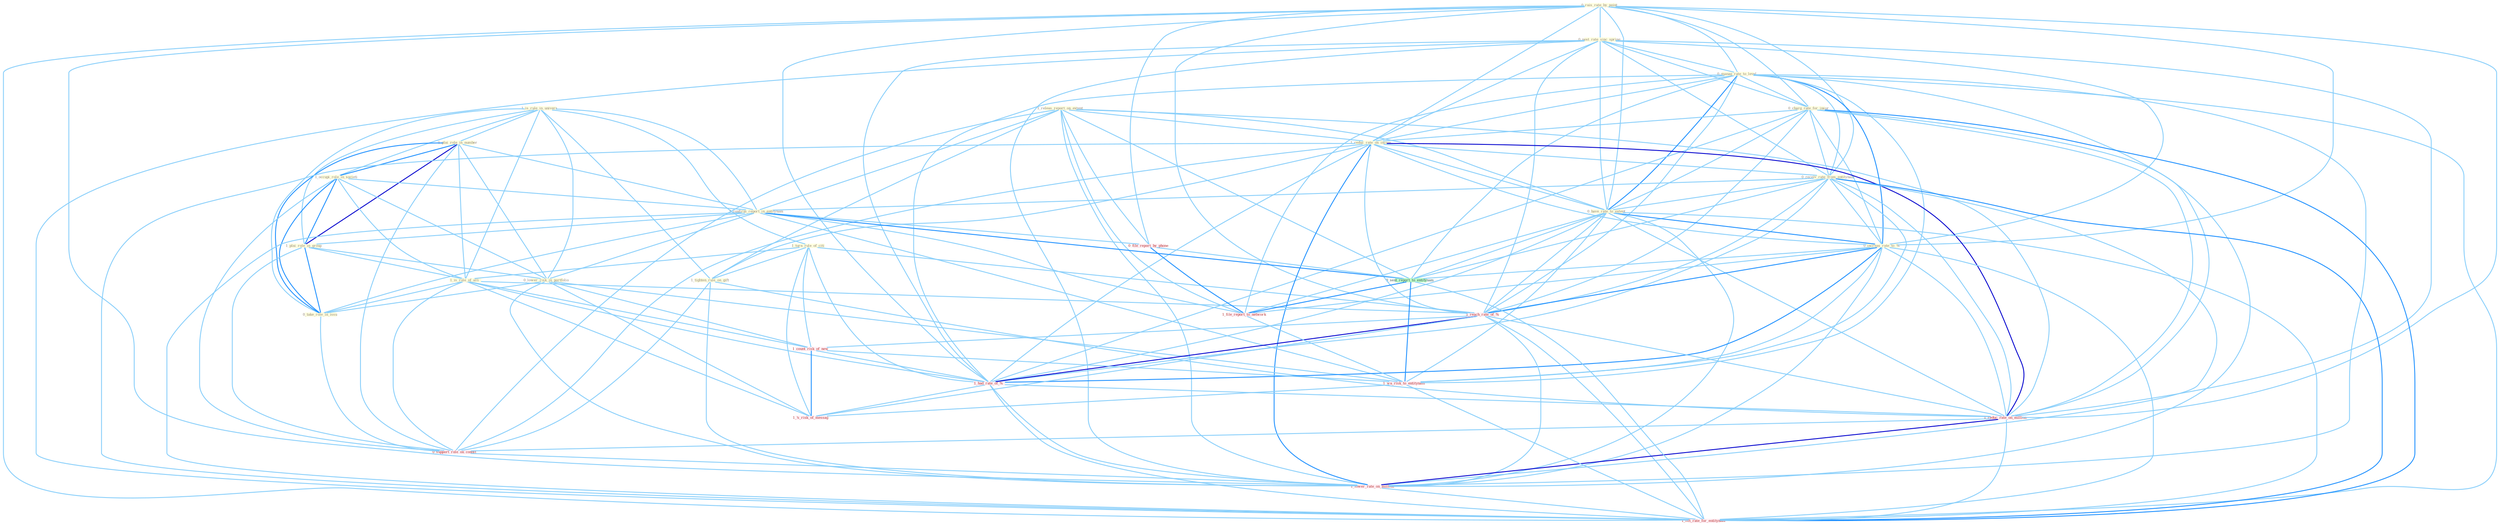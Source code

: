 Graph G{ 
    node
    [shape=polygon,style=filled,width=.5,height=.06,color="#BDFCC9",fixedsize=true,fontsize=4,
    fontcolor="#2f4f4f"];
    {node
    [color="#ffffe0", fontcolor="#8b7d6b"] "1_is_rule_in_univers " "0_rais_rate_by_point " "1_plai_role_in_number " "0_post_rate_sinc_spring " "1_releas_report_on_extent " "0_manag_rate_to_level " "0_charg_rate_for_insur " "1_occupi_role_in_societi " "1_turn_rule_of_citi " "1_reduc_rate_on_incom " "0_receiv_rate_from_entitynam " "0_have_rate_to_extent " "1_tighten_rule_on_gift " "1_confirm_report_in_entitynam " "1_plai_role_in_group " "1_is_role_of_alli " "0_lower_risk_in_portfolio " "0_increas_rate_to_% " "0_take_role_in_issu "}
{node [color="#fff0f5", fontcolor="#b22222"] "1_reach_rate_of_% " "0_file_report_by_phone " "1_count_risk_of_new " "1_had_rate_of_% " "1_file_report_to_network " "1_reduc_rate_on_million " "1_wa_risk_to_entitynam " "0_support_role_on_condit " "1_'s_risk_of_messag " "1_lower_rate_on_million " "1_lift_rate_for_entitynam "}
edge [color="#B0E2FF"];

	"1_is_rule_in_univers " -- "1_plai_role_in_number " [w="1", color="#87cefa" ];
	"1_is_rule_in_univers " -- "1_occupi_role_in_societi " [w="1", color="#87cefa" ];
	"1_is_rule_in_univers " -- "1_turn_rule_of_citi " [w="1", color="#87cefa" ];
	"1_is_rule_in_univers " -- "1_tighten_rule_on_gift " [w="1", color="#87cefa" ];
	"1_is_rule_in_univers " -- "1_confirm_report_in_entitynam " [w="1", color="#87cefa" ];
	"1_is_rule_in_univers " -- "1_plai_role_in_group " [w="1", color="#87cefa" ];
	"1_is_rule_in_univers " -- "1_is_role_of_alli " [w="1", color="#87cefa" ];
	"1_is_rule_in_univers " -- "0_lower_risk_in_portfolio " [w="1", color="#87cefa" ];
	"1_is_rule_in_univers " -- "0_take_role_in_issu " [w="1", color="#87cefa" ];
	"0_rais_rate_by_point " -- "0_post_rate_sinc_spring " [w="1", color="#87cefa" ];
	"0_rais_rate_by_point " -- "0_manag_rate_to_level " [w="1", color="#87cefa" ];
	"0_rais_rate_by_point " -- "0_charg_rate_for_insur " [w="1", color="#87cefa" ];
	"0_rais_rate_by_point " -- "1_reduc_rate_on_incom " [w="1", color="#87cefa" ];
	"0_rais_rate_by_point " -- "0_receiv_rate_from_entitynam " [w="1", color="#87cefa" ];
	"0_rais_rate_by_point " -- "0_have_rate_to_extent " [w="1", color="#87cefa" ];
	"0_rais_rate_by_point " -- "0_increas_rate_to_% " [w="1", color="#87cefa" ];
	"0_rais_rate_by_point " -- "1_reach_rate_of_% " [w="1", color="#87cefa" ];
	"0_rais_rate_by_point " -- "0_file_report_by_phone " [w="1", color="#87cefa" ];
	"0_rais_rate_by_point " -- "1_had_rate_of_% " [w="1", color="#87cefa" ];
	"0_rais_rate_by_point " -- "1_reduc_rate_on_million " [w="1", color="#87cefa" ];
	"0_rais_rate_by_point " -- "1_lower_rate_on_million " [w="1", color="#87cefa" ];
	"0_rais_rate_by_point " -- "1_lift_rate_for_entitynam " [w="1", color="#87cefa" ];
	"1_plai_role_in_number " -- "1_occupi_role_in_societi " [w="2", color="#1e90ff" , len=0.8];
	"1_plai_role_in_number " -- "1_confirm_report_in_entitynam " [w="1", color="#87cefa" ];
	"1_plai_role_in_number " -- "1_plai_role_in_group " [w="3", color="#0000cd" , len=0.6];
	"1_plai_role_in_number " -- "1_is_role_of_alli " [w="1", color="#87cefa" ];
	"1_plai_role_in_number " -- "0_lower_risk_in_portfolio " [w="1", color="#87cefa" ];
	"1_plai_role_in_number " -- "0_take_role_in_issu " [w="2", color="#1e90ff" , len=0.8];
	"1_plai_role_in_number " -- "0_support_role_on_condit " [w="1", color="#87cefa" ];
	"0_post_rate_sinc_spring " -- "0_manag_rate_to_level " [w="1", color="#87cefa" ];
	"0_post_rate_sinc_spring " -- "0_charg_rate_for_insur " [w="1", color="#87cefa" ];
	"0_post_rate_sinc_spring " -- "1_reduc_rate_on_incom " [w="1", color="#87cefa" ];
	"0_post_rate_sinc_spring " -- "0_receiv_rate_from_entitynam " [w="1", color="#87cefa" ];
	"0_post_rate_sinc_spring " -- "0_have_rate_to_extent " [w="1", color="#87cefa" ];
	"0_post_rate_sinc_spring " -- "0_increas_rate_to_% " [w="1", color="#87cefa" ];
	"0_post_rate_sinc_spring " -- "1_reach_rate_of_% " [w="1", color="#87cefa" ];
	"0_post_rate_sinc_spring " -- "1_had_rate_of_% " [w="1", color="#87cefa" ];
	"0_post_rate_sinc_spring " -- "1_reduc_rate_on_million " [w="1", color="#87cefa" ];
	"0_post_rate_sinc_spring " -- "1_lower_rate_on_million " [w="1", color="#87cefa" ];
	"0_post_rate_sinc_spring " -- "1_lift_rate_for_entitynam " [w="1", color="#87cefa" ];
	"1_releas_report_on_extent " -- "1_reduc_rate_on_incom " [w="1", color="#87cefa" ];
	"1_releas_report_on_extent " -- "0_have_rate_to_extent " [w="1", color="#87cefa" ];
	"1_releas_report_on_extent " -- "1_tighten_rule_on_gift " [w="1", color="#87cefa" ];
	"1_releas_report_on_extent " -- "1_confirm_report_in_entitynam " [w="1", color="#87cefa" ];
	"1_releas_report_on_extent " -- "0_file_report_by_phone " [w="1", color="#87cefa" ];
	"1_releas_report_on_extent " -- "0_sent_report_to_entitynam " [w="1", color="#87cefa" ];
	"1_releas_report_on_extent " -- "1_file_report_to_network " [w="1", color="#87cefa" ];
	"1_releas_report_on_extent " -- "1_reduc_rate_on_million " [w="1", color="#87cefa" ];
	"1_releas_report_on_extent " -- "0_support_role_on_condit " [w="1", color="#87cefa" ];
	"1_releas_report_on_extent " -- "1_lower_rate_on_million " [w="1", color="#87cefa" ];
	"0_manag_rate_to_level " -- "0_charg_rate_for_insur " [w="1", color="#87cefa" ];
	"0_manag_rate_to_level " -- "1_reduc_rate_on_incom " [w="1", color="#87cefa" ];
	"0_manag_rate_to_level " -- "0_receiv_rate_from_entitynam " [w="1", color="#87cefa" ];
	"0_manag_rate_to_level " -- "0_have_rate_to_extent " [w="2", color="#1e90ff" , len=0.8];
	"0_manag_rate_to_level " -- "0_increas_rate_to_% " [w="2", color="#1e90ff" , len=0.8];
	"0_manag_rate_to_level " -- "1_reach_rate_of_% " [w="1", color="#87cefa" ];
	"0_manag_rate_to_level " -- "1_had_rate_of_% " [w="1", color="#87cefa" ];
	"0_manag_rate_to_level " -- "0_sent_report_to_entitynam " [w="1", color="#87cefa" ];
	"0_manag_rate_to_level " -- "1_file_report_to_network " [w="1", color="#87cefa" ];
	"0_manag_rate_to_level " -- "1_reduc_rate_on_million " [w="1", color="#87cefa" ];
	"0_manag_rate_to_level " -- "1_wa_risk_to_entitynam " [w="1", color="#87cefa" ];
	"0_manag_rate_to_level " -- "1_lower_rate_on_million " [w="1", color="#87cefa" ];
	"0_manag_rate_to_level " -- "1_lift_rate_for_entitynam " [w="1", color="#87cefa" ];
	"0_charg_rate_for_insur " -- "1_reduc_rate_on_incom " [w="1", color="#87cefa" ];
	"0_charg_rate_for_insur " -- "0_receiv_rate_from_entitynam " [w="1", color="#87cefa" ];
	"0_charg_rate_for_insur " -- "0_have_rate_to_extent " [w="1", color="#87cefa" ];
	"0_charg_rate_for_insur " -- "0_increas_rate_to_% " [w="1", color="#87cefa" ];
	"0_charg_rate_for_insur " -- "1_reach_rate_of_% " [w="1", color="#87cefa" ];
	"0_charg_rate_for_insur " -- "1_had_rate_of_% " [w="1", color="#87cefa" ];
	"0_charg_rate_for_insur " -- "1_reduc_rate_on_million " [w="1", color="#87cefa" ];
	"0_charg_rate_for_insur " -- "1_lower_rate_on_million " [w="1", color="#87cefa" ];
	"0_charg_rate_for_insur " -- "1_lift_rate_for_entitynam " [w="2", color="#1e90ff" , len=0.8];
	"1_occupi_role_in_societi " -- "1_confirm_report_in_entitynam " [w="1", color="#87cefa" ];
	"1_occupi_role_in_societi " -- "1_plai_role_in_group " [w="2", color="#1e90ff" , len=0.8];
	"1_occupi_role_in_societi " -- "1_is_role_of_alli " [w="1", color="#87cefa" ];
	"1_occupi_role_in_societi " -- "0_lower_risk_in_portfolio " [w="1", color="#87cefa" ];
	"1_occupi_role_in_societi " -- "0_take_role_in_issu " [w="2", color="#1e90ff" , len=0.8];
	"1_occupi_role_in_societi " -- "0_support_role_on_condit " [w="1", color="#87cefa" ];
	"1_turn_rule_of_citi " -- "1_tighten_rule_on_gift " [w="1", color="#87cefa" ];
	"1_turn_rule_of_citi " -- "1_is_role_of_alli " [w="1", color="#87cefa" ];
	"1_turn_rule_of_citi " -- "1_reach_rate_of_% " [w="1", color="#87cefa" ];
	"1_turn_rule_of_citi " -- "1_count_risk_of_new " [w="1", color="#87cefa" ];
	"1_turn_rule_of_citi " -- "1_had_rate_of_% " [w="1", color="#87cefa" ];
	"1_turn_rule_of_citi " -- "1_'s_risk_of_messag " [w="1", color="#87cefa" ];
	"1_reduc_rate_on_incom " -- "0_receiv_rate_from_entitynam " [w="1", color="#87cefa" ];
	"1_reduc_rate_on_incom " -- "0_have_rate_to_extent " [w="1", color="#87cefa" ];
	"1_reduc_rate_on_incom " -- "1_tighten_rule_on_gift " [w="1", color="#87cefa" ];
	"1_reduc_rate_on_incom " -- "0_increas_rate_to_% " [w="1", color="#87cefa" ];
	"1_reduc_rate_on_incom " -- "1_reach_rate_of_% " [w="1", color="#87cefa" ];
	"1_reduc_rate_on_incom " -- "1_had_rate_of_% " [w="1", color="#87cefa" ];
	"1_reduc_rate_on_incom " -- "1_reduc_rate_on_million " [w="3", color="#0000cd" , len=0.6];
	"1_reduc_rate_on_incom " -- "0_support_role_on_condit " [w="1", color="#87cefa" ];
	"1_reduc_rate_on_incom " -- "1_lower_rate_on_million " [w="2", color="#1e90ff" , len=0.8];
	"1_reduc_rate_on_incom " -- "1_lift_rate_for_entitynam " [w="1", color="#87cefa" ];
	"0_receiv_rate_from_entitynam " -- "0_have_rate_to_extent " [w="1", color="#87cefa" ];
	"0_receiv_rate_from_entitynam " -- "1_confirm_report_in_entitynam " [w="1", color="#87cefa" ];
	"0_receiv_rate_from_entitynam " -- "0_increas_rate_to_% " [w="1", color="#87cefa" ];
	"0_receiv_rate_from_entitynam " -- "1_reach_rate_of_% " [w="1", color="#87cefa" ];
	"0_receiv_rate_from_entitynam " -- "1_had_rate_of_% " [w="1", color="#87cefa" ];
	"0_receiv_rate_from_entitynam " -- "0_sent_report_to_entitynam " [w="1", color="#87cefa" ];
	"0_receiv_rate_from_entitynam " -- "1_reduc_rate_on_million " [w="1", color="#87cefa" ];
	"0_receiv_rate_from_entitynam " -- "1_wa_risk_to_entitynam " [w="1", color="#87cefa" ];
	"0_receiv_rate_from_entitynam " -- "1_lower_rate_on_million " [w="1", color="#87cefa" ];
	"0_receiv_rate_from_entitynam " -- "1_lift_rate_for_entitynam " [w="2", color="#1e90ff" , len=0.8];
	"0_have_rate_to_extent " -- "0_increas_rate_to_% " [w="2", color="#1e90ff" , len=0.8];
	"0_have_rate_to_extent " -- "1_reach_rate_of_% " [w="1", color="#87cefa" ];
	"0_have_rate_to_extent " -- "1_had_rate_of_% " [w="1", color="#87cefa" ];
	"0_have_rate_to_extent " -- "0_sent_report_to_entitynam " [w="1", color="#87cefa" ];
	"0_have_rate_to_extent " -- "1_file_report_to_network " [w="1", color="#87cefa" ];
	"0_have_rate_to_extent " -- "1_reduc_rate_on_million " [w="1", color="#87cefa" ];
	"0_have_rate_to_extent " -- "1_wa_risk_to_entitynam " [w="1", color="#87cefa" ];
	"0_have_rate_to_extent " -- "1_lower_rate_on_million " [w="1", color="#87cefa" ];
	"0_have_rate_to_extent " -- "1_lift_rate_for_entitynam " [w="1", color="#87cefa" ];
	"1_tighten_rule_on_gift " -- "1_reduc_rate_on_million " [w="1", color="#87cefa" ];
	"1_tighten_rule_on_gift " -- "0_support_role_on_condit " [w="1", color="#87cefa" ];
	"1_tighten_rule_on_gift " -- "1_lower_rate_on_million " [w="1", color="#87cefa" ];
	"1_confirm_report_in_entitynam " -- "1_plai_role_in_group " [w="1", color="#87cefa" ];
	"1_confirm_report_in_entitynam " -- "0_lower_risk_in_portfolio " [w="1", color="#87cefa" ];
	"1_confirm_report_in_entitynam " -- "0_take_role_in_issu " [w="1", color="#87cefa" ];
	"1_confirm_report_in_entitynam " -- "0_file_report_by_phone " [w="1", color="#87cefa" ];
	"1_confirm_report_in_entitynam " -- "0_sent_report_to_entitynam " [w="2", color="#1e90ff" , len=0.8];
	"1_confirm_report_in_entitynam " -- "1_file_report_to_network " [w="1", color="#87cefa" ];
	"1_confirm_report_in_entitynam " -- "1_wa_risk_to_entitynam " [w="1", color="#87cefa" ];
	"1_confirm_report_in_entitynam " -- "1_lift_rate_for_entitynam " [w="1", color="#87cefa" ];
	"1_plai_role_in_group " -- "1_is_role_of_alli " [w="1", color="#87cefa" ];
	"1_plai_role_in_group " -- "0_lower_risk_in_portfolio " [w="1", color="#87cefa" ];
	"1_plai_role_in_group " -- "0_take_role_in_issu " [w="2", color="#1e90ff" , len=0.8];
	"1_plai_role_in_group " -- "0_support_role_on_condit " [w="1", color="#87cefa" ];
	"1_is_role_of_alli " -- "0_take_role_in_issu " [w="1", color="#87cefa" ];
	"1_is_role_of_alli " -- "1_reach_rate_of_% " [w="1", color="#87cefa" ];
	"1_is_role_of_alli " -- "1_count_risk_of_new " [w="1", color="#87cefa" ];
	"1_is_role_of_alli " -- "1_had_rate_of_% " [w="1", color="#87cefa" ];
	"1_is_role_of_alli " -- "0_support_role_on_condit " [w="1", color="#87cefa" ];
	"1_is_role_of_alli " -- "1_'s_risk_of_messag " [w="1", color="#87cefa" ];
	"0_lower_risk_in_portfolio " -- "0_take_role_in_issu " [w="1", color="#87cefa" ];
	"0_lower_risk_in_portfolio " -- "1_count_risk_of_new " [w="1", color="#87cefa" ];
	"0_lower_risk_in_portfolio " -- "1_wa_risk_to_entitynam " [w="1", color="#87cefa" ];
	"0_lower_risk_in_portfolio " -- "1_'s_risk_of_messag " [w="1", color="#87cefa" ];
	"0_lower_risk_in_portfolio " -- "1_lower_rate_on_million " [w="1", color="#87cefa" ];
	"0_increas_rate_to_% " -- "1_reach_rate_of_% " [w="2", color="#1e90ff" , len=0.8];
	"0_increas_rate_to_% " -- "1_had_rate_of_% " [w="2", color="#1e90ff" , len=0.8];
	"0_increas_rate_to_% " -- "0_sent_report_to_entitynam " [w="1", color="#87cefa" ];
	"0_increas_rate_to_% " -- "1_file_report_to_network " [w="1", color="#87cefa" ];
	"0_increas_rate_to_% " -- "1_reduc_rate_on_million " [w="1", color="#87cefa" ];
	"0_increas_rate_to_% " -- "1_wa_risk_to_entitynam " [w="1", color="#87cefa" ];
	"0_increas_rate_to_% " -- "1_lower_rate_on_million " [w="1", color="#87cefa" ];
	"0_increas_rate_to_% " -- "1_lift_rate_for_entitynam " [w="1", color="#87cefa" ];
	"0_take_role_in_issu " -- "0_support_role_on_condit " [w="1", color="#87cefa" ];
	"1_reach_rate_of_% " -- "1_count_risk_of_new " [w="1", color="#87cefa" ];
	"1_reach_rate_of_% " -- "1_had_rate_of_% " [w="3", color="#0000cd" , len=0.6];
	"1_reach_rate_of_% " -- "1_reduc_rate_on_million " [w="1", color="#87cefa" ];
	"1_reach_rate_of_% " -- "1_'s_risk_of_messag " [w="1", color="#87cefa" ];
	"1_reach_rate_of_% " -- "1_lower_rate_on_million " [w="1", color="#87cefa" ];
	"1_reach_rate_of_% " -- "1_lift_rate_for_entitynam " [w="1", color="#87cefa" ];
	"0_file_report_by_phone " -- "0_sent_report_to_entitynam " [w="1", color="#87cefa" ];
	"0_file_report_by_phone " -- "1_file_report_to_network " [w="2", color="#1e90ff" , len=0.8];
	"1_count_risk_of_new " -- "1_had_rate_of_% " [w="1", color="#87cefa" ];
	"1_count_risk_of_new " -- "1_wa_risk_to_entitynam " [w="1", color="#87cefa" ];
	"1_count_risk_of_new " -- "1_'s_risk_of_messag " [w="2", color="#1e90ff" , len=0.8];
	"1_had_rate_of_% " -- "1_reduc_rate_on_million " [w="1", color="#87cefa" ];
	"1_had_rate_of_% " -- "1_'s_risk_of_messag " [w="1", color="#87cefa" ];
	"1_had_rate_of_% " -- "1_lower_rate_on_million " [w="1", color="#87cefa" ];
	"1_had_rate_of_% " -- "1_lift_rate_for_entitynam " [w="1", color="#87cefa" ];
	"0_sent_report_to_entitynam " -- "1_file_report_to_network " [w="2", color="#1e90ff" , len=0.8];
	"0_sent_report_to_entitynam " -- "1_wa_risk_to_entitynam " [w="2", color="#1e90ff" , len=0.8];
	"0_sent_report_to_entitynam " -- "1_lift_rate_for_entitynam " [w="1", color="#87cefa" ];
	"1_file_report_to_network " -- "1_wa_risk_to_entitynam " [w="1", color="#87cefa" ];
	"1_reduc_rate_on_million " -- "0_support_role_on_condit " [w="1", color="#87cefa" ];
	"1_reduc_rate_on_million " -- "1_lower_rate_on_million " [w="3", color="#0000cd" , len=0.6];
	"1_reduc_rate_on_million " -- "1_lift_rate_for_entitynam " [w="1", color="#87cefa" ];
	"1_wa_risk_to_entitynam " -- "1_'s_risk_of_messag " [w="1", color="#87cefa" ];
	"1_wa_risk_to_entitynam " -- "1_lift_rate_for_entitynam " [w="1", color="#87cefa" ];
	"0_support_role_on_condit " -- "1_lower_rate_on_million " [w="1", color="#87cefa" ];
	"1_lower_rate_on_million " -- "1_lift_rate_for_entitynam " [w="1", color="#87cefa" ];
}